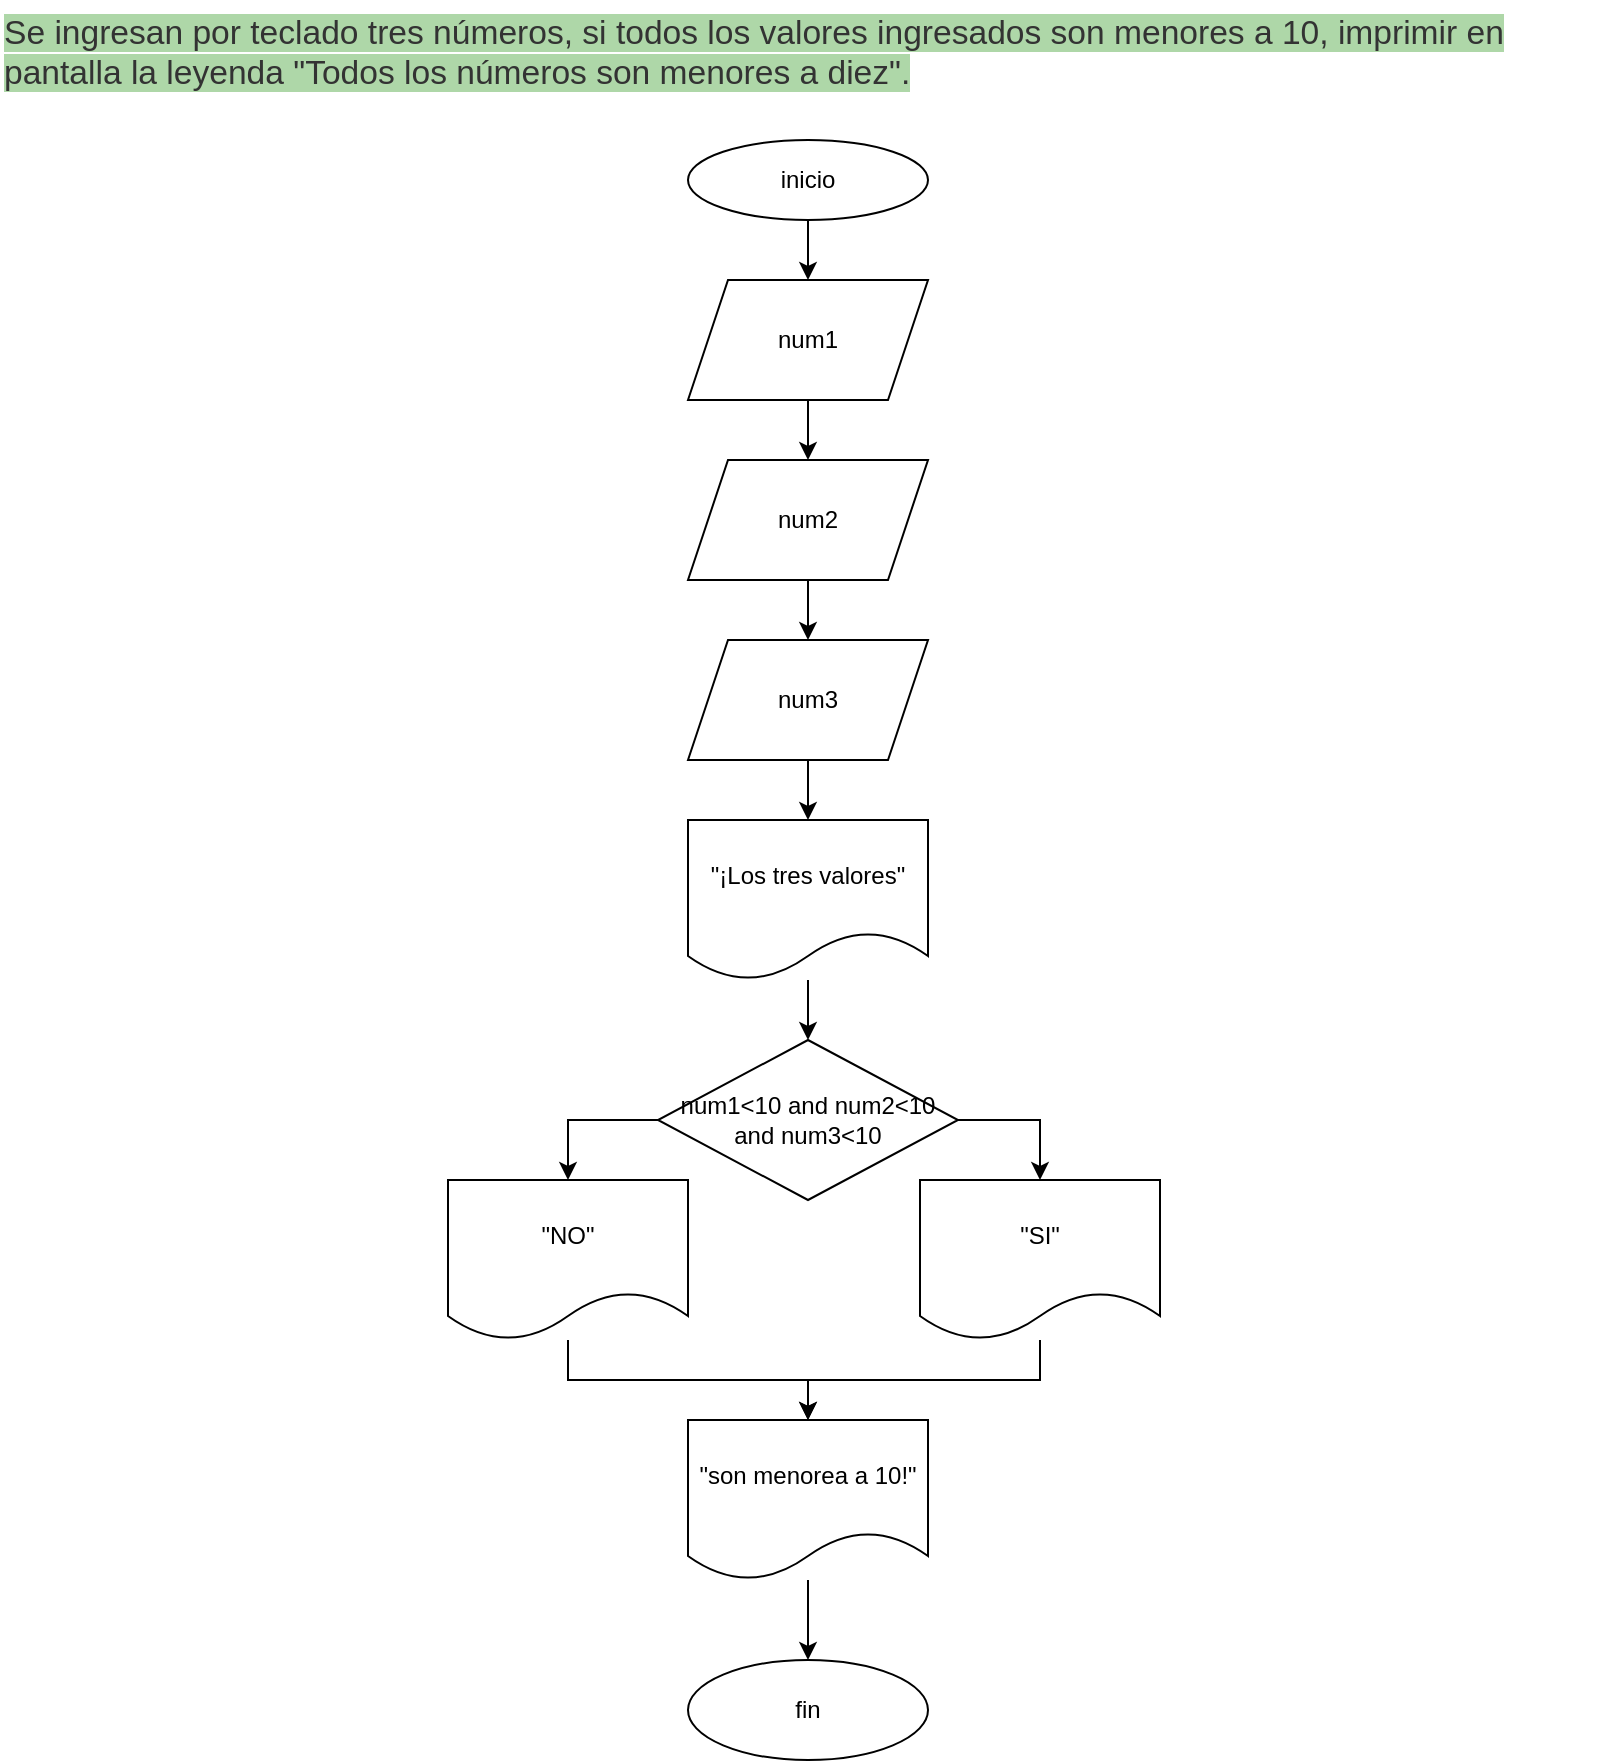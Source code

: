<mxfile version="20.6.2" type="device"><diagram id="UCamGj1WtaIbiBpU8mwm" name="Página-1"><mxGraphModel dx="868" dy="524" grid="1" gridSize="10" guides="1" tooltips="1" connect="1" arrows="1" fold="1" page="1" pageScale="1" pageWidth="827" pageHeight="1169" math="0" shadow="0"><root><mxCell id="0"/><mxCell id="1" parent="0"/><mxCell id="R_HK-sEe03x48Iz1RF3n-1" value="&lt;span style=&quot;color: rgb(51, 51, 51); font-family: sans-serif, arial; font-size: 16.8px; font-style: normal; font-variant-ligatures: normal; font-variant-caps: normal; font-weight: 400; letter-spacing: normal; orphans: 2; text-align: left; text-indent: 0px; text-transform: none; widows: 2; word-spacing: 0px; -webkit-text-stroke-width: 0px; background-color: rgb(174, 215, 168); text-decoration-thickness: initial; text-decoration-style: initial; text-decoration-color: initial; float: none; display: inline !important;&quot;&gt;Se ingresan por teclado tres números, si todos los valores ingresados son menores a 10, imprimir en pantalla la leyenda &quot;Todos los números son menores a diez&quot;.&lt;/span&gt;" style="text;whiteSpace=wrap;html=1;" vertex="1" parent="1"><mxGeometry x="10" width="810" height="50" as="geometry"/></mxCell><mxCell id="R_HK-sEe03x48Iz1RF3n-7" style="edgeStyle=orthogonalEdgeStyle;rounded=0;orthogonalLoop=1;jettySize=auto;html=1;exitX=0.5;exitY=1;exitDx=0;exitDy=0;entryX=0.5;entryY=0;entryDx=0;entryDy=0;" edge="1" parent="1" source="R_HK-sEe03x48Iz1RF3n-2" target="R_HK-sEe03x48Iz1RF3n-3"><mxGeometry relative="1" as="geometry"/></mxCell><mxCell id="R_HK-sEe03x48Iz1RF3n-2" value="inicio" style="ellipse;whiteSpace=wrap;html=1;" vertex="1" parent="1"><mxGeometry x="354" y="70" width="120" height="40" as="geometry"/></mxCell><mxCell id="R_HK-sEe03x48Iz1RF3n-8" style="edgeStyle=orthogonalEdgeStyle;rounded=0;orthogonalLoop=1;jettySize=auto;html=1;exitX=0.5;exitY=1;exitDx=0;exitDy=0;entryX=0.5;entryY=0;entryDx=0;entryDy=0;" edge="1" parent="1" source="R_HK-sEe03x48Iz1RF3n-3" target="R_HK-sEe03x48Iz1RF3n-4"><mxGeometry relative="1" as="geometry"/></mxCell><mxCell id="R_HK-sEe03x48Iz1RF3n-3" value="num1" style="shape=parallelogram;perimeter=parallelogramPerimeter;whiteSpace=wrap;html=1;fixedSize=1;" vertex="1" parent="1"><mxGeometry x="354" y="140" width="120" height="60" as="geometry"/></mxCell><mxCell id="R_HK-sEe03x48Iz1RF3n-9" style="edgeStyle=orthogonalEdgeStyle;rounded=0;orthogonalLoop=1;jettySize=auto;html=1;exitX=0.5;exitY=1;exitDx=0;exitDy=0;entryX=0.5;entryY=0;entryDx=0;entryDy=0;" edge="1" parent="1" source="R_HK-sEe03x48Iz1RF3n-4" target="R_HK-sEe03x48Iz1RF3n-5"><mxGeometry relative="1" as="geometry"/></mxCell><mxCell id="R_HK-sEe03x48Iz1RF3n-4" value="num2" style="shape=parallelogram;perimeter=parallelogramPerimeter;whiteSpace=wrap;html=1;fixedSize=1;" vertex="1" parent="1"><mxGeometry x="354" y="230" width="120" height="60" as="geometry"/></mxCell><mxCell id="R_HK-sEe03x48Iz1RF3n-13" style="edgeStyle=orthogonalEdgeStyle;rounded=0;orthogonalLoop=1;jettySize=auto;html=1;exitX=0.5;exitY=1;exitDx=0;exitDy=0;" edge="1" parent="1" source="R_HK-sEe03x48Iz1RF3n-5" target="R_HK-sEe03x48Iz1RF3n-12"><mxGeometry relative="1" as="geometry"/></mxCell><mxCell id="R_HK-sEe03x48Iz1RF3n-5" value="num3" style="shape=parallelogram;perimeter=parallelogramPerimeter;whiteSpace=wrap;html=1;fixedSize=1;" vertex="1" parent="1"><mxGeometry x="354" y="320" width="120" height="60" as="geometry"/></mxCell><mxCell id="R_HK-sEe03x48Iz1RF3n-17" style="edgeStyle=orthogonalEdgeStyle;rounded=0;orthogonalLoop=1;jettySize=auto;html=1;exitX=0;exitY=0.5;exitDx=0;exitDy=0;entryX=0.5;entryY=0;entryDx=0;entryDy=0;" edge="1" parent="1" source="R_HK-sEe03x48Iz1RF3n-10" target="R_HK-sEe03x48Iz1RF3n-16"><mxGeometry relative="1" as="geometry"/></mxCell><mxCell id="R_HK-sEe03x48Iz1RF3n-18" style="edgeStyle=orthogonalEdgeStyle;rounded=0;orthogonalLoop=1;jettySize=auto;html=1;exitX=1;exitY=0.5;exitDx=0;exitDy=0;entryX=0.5;entryY=0;entryDx=0;entryDy=0;" edge="1" parent="1" source="R_HK-sEe03x48Iz1RF3n-10" target="R_HK-sEe03x48Iz1RF3n-15"><mxGeometry relative="1" as="geometry"/></mxCell><mxCell id="R_HK-sEe03x48Iz1RF3n-10" value="num1&amp;lt;10 and num2&amp;lt;10 and num3&amp;lt;10" style="rhombus;whiteSpace=wrap;html=1;" vertex="1" parent="1"><mxGeometry x="339" y="520" width="150" height="80" as="geometry"/></mxCell><mxCell id="R_HK-sEe03x48Iz1RF3n-14" style="edgeStyle=orthogonalEdgeStyle;rounded=0;orthogonalLoop=1;jettySize=auto;html=1;entryX=0.5;entryY=0;entryDx=0;entryDy=0;" edge="1" parent="1" source="R_HK-sEe03x48Iz1RF3n-12" target="R_HK-sEe03x48Iz1RF3n-10"><mxGeometry relative="1" as="geometry"/></mxCell><mxCell id="R_HK-sEe03x48Iz1RF3n-12" value="&quot;¡Los tres valores&quot;" style="shape=document;whiteSpace=wrap;html=1;boundedLbl=1;" vertex="1" parent="1"><mxGeometry x="354" y="410" width="120" height="80" as="geometry"/></mxCell><mxCell id="R_HK-sEe03x48Iz1RF3n-21" style="edgeStyle=orthogonalEdgeStyle;rounded=0;orthogonalLoop=1;jettySize=auto;html=1;entryX=0.5;entryY=0;entryDx=0;entryDy=0;" edge="1" parent="1" source="R_HK-sEe03x48Iz1RF3n-15" target="R_HK-sEe03x48Iz1RF3n-19"><mxGeometry relative="1" as="geometry"/></mxCell><mxCell id="R_HK-sEe03x48Iz1RF3n-15" value="&quot;SI&quot;" style="shape=document;whiteSpace=wrap;html=1;boundedLbl=1;" vertex="1" parent="1"><mxGeometry x="470" y="590" width="120" height="80" as="geometry"/></mxCell><mxCell id="R_HK-sEe03x48Iz1RF3n-20" style="edgeStyle=orthogonalEdgeStyle;rounded=0;orthogonalLoop=1;jettySize=auto;html=1;entryX=0.5;entryY=0;entryDx=0;entryDy=0;" edge="1" parent="1" source="R_HK-sEe03x48Iz1RF3n-16" target="R_HK-sEe03x48Iz1RF3n-19"><mxGeometry relative="1" as="geometry"/></mxCell><mxCell id="R_HK-sEe03x48Iz1RF3n-16" value="&quot;NO&quot;" style="shape=document;whiteSpace=wrap;html=1;boundedLbl=1;" vertex="1" parent="1"><mxGeometry x="234" y="590" width="120" height="80" as="geometry"/></mxCell><mxCell id="R_HK-sEe03x48Iz1RF3n-23" style="edgeStyle=orthogonalEdgeStyle;rounded=0;orthogonalLoop=1;jettySize=auto;html=1;entryX=0.5;entryY=0;entryDx=0;entryDy=0;" edge="1" parent="1" source="R_HK-sEe03x48Iz1RF3n-19" target="R_HK-sEe03x48Iz1RF3n-22"><mxGeometry relative="1" as="geometry"/></mxCell><mxCell id="R_HK-sEe03x48Iz1RF3n-19" value="&quot;son menorea a 10!&quot;" style="shape=document;whiteSpace=wrap;html=1;boundedLbl=1;" vertex="1" parent="1"><mxGeometry x="354" y="710" width="120" height="80" as="geometry"/></mxCell><mxCell id="R_HK-sEe03x48Iz1RF3n-22" value="fin" style="ellipse;whiteSpace=wrap;html=1;" vertex="1" parent="1"><mxGeometry x="354" y="830" width="120" height="50" as="geometry"/></mxCell></root></mxGraphModel></diagram></mxfile>